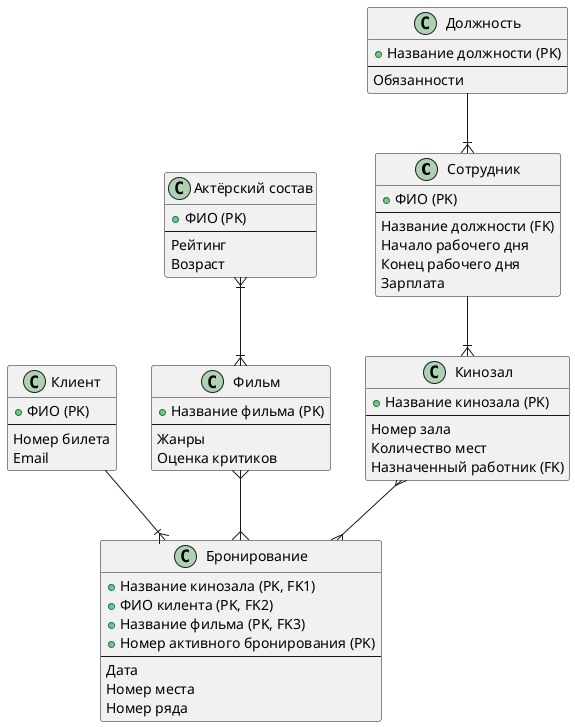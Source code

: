 @startuml scheme
!define Table class
!define PKField {field} : PK
!define FKField {field} : FK

' Notes:
' Zero or One 	|o--
' Exactly One 	||--
' Zero or Many 	}o--
' One or Many 	}|--

' Main objects

Table Сотрудник {
	+ ФИО (PK)
	--
	Название должности (FK)
	Начало рабочего дня
	Конец рабочего дня
	Зарплата
}

Table Должность {
	+ Название должности (PK)
	--
	Обязанности
}

Table Кинозал {
	+ Название кинозала (PK)
	--
	Номер зала
	Количество мест
	Назначенный работник (FK)
}

Table Клиент {
	+ ФИО (PK)
	--
	Номер билета
	Email
}

Table Фильм {
	+ Название фильма (PK)
	--
	Жанры
	Оценка критиков
}

Table "Актёрский cостав" {
	+ ФИО (PK)
	--
	Рейтинг
	Возраст
}

' their connections

Должность --|{ Сотрудник
Сотрудник --|{ Кинозал
"Актёрский cостав" }|--|{ Фильм

' complex object

Table Бронирование {
	+ Название кинозала (PK, FK1)
	+ ФИО килента (PK, FK2)
	+ Название фильма (PK, FK3)
	+ Номер активного бронирования (PK)
	--
	Дата
	Номер места
	Номер ряда
}

Кинозал }--{ Бронирование
Фильм }--{ Бронирование
Клиент --|{ Бронирование

@enduml
